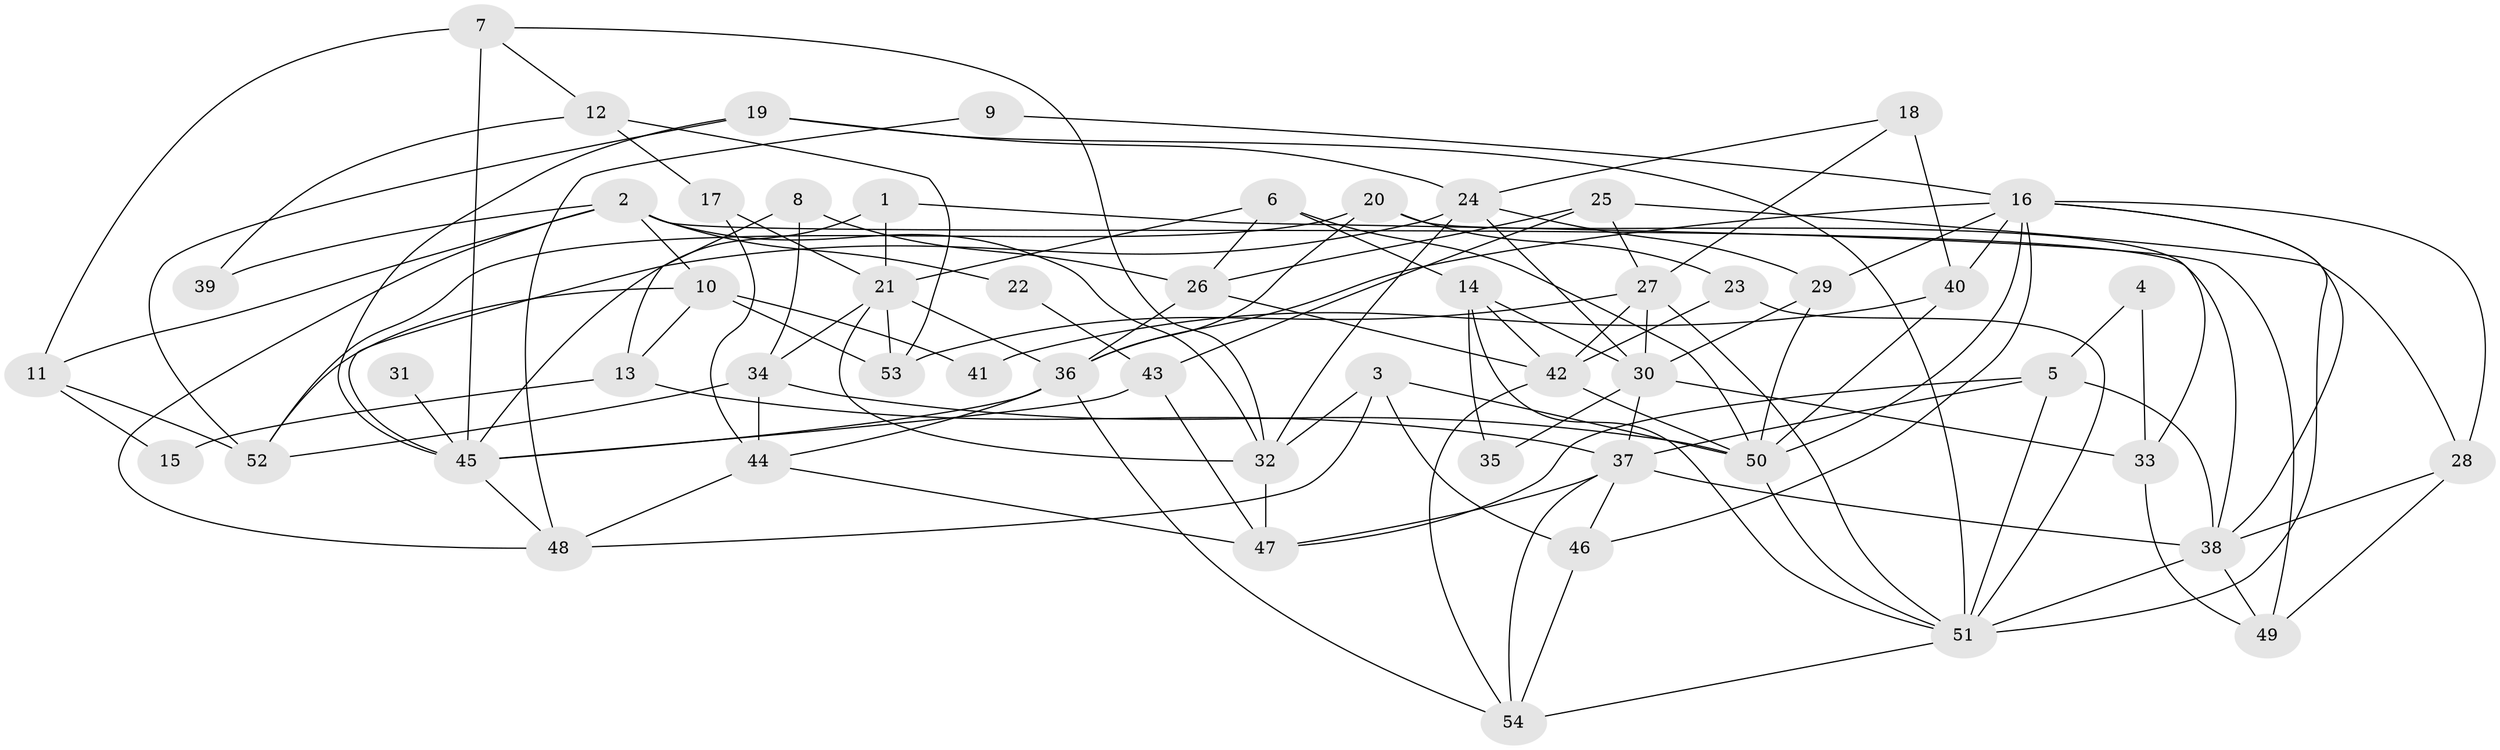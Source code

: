 // original degree distribution, {3: 0.2631578947368421, 5: 0.19736842105263158, 4: 0.2894736842105263, 6: 0.09210526315789473, 2: 0.11842105263157894, 7: 0.039473684210526314}
// Generated by graph-tools (version 1.1) at 2025/37/03/04/25 23:37:11]
// undirected, 54 vertices, 124 edges
graph export_dot {
  node [color=gray90,style=filled];
  1;
  2;
  3;
  4;
  5;
  6;
  7;
  8;
  9;
  10;
  11;
  12;
  13;
  14;
  15;
  16;
  17;
  18;
  19;
  20;
  21;
  22;
  23;
  24;
  25;
  26;
  27;
  28;
  29;
  30;
  31;
  32;
  33;
  34;
  35;
  36;
  37;
  38;
  39;
  40;
  41;
  42;
  43;
  44;
  45;
  46;
  47;
  48;
  49;
  50;
  51;
  52;
  53;
  54;
  1 -- 21 [weight=1.0];
  1 -- 45 [weight=1.0];
  1 -- 49 [weight=1.0];
  2 -- 10 [weight=1.0];
  2 -- 11 [weight=1.0];
  2 -- 22 [weight=1.0];
  2 -- 32 [weight=1.0];
  2 -- 38 [weight=1.0];
  2 -- 39 [weight=1.0];
  2 -- 48 [weight=1.0];
  3 -- 32 [weight=1.0];
  3 -- 46 [weight=2.0];
  3 -- 48 [weight=1.0];
  3 -- 50 [weight=1.0];
  4 -- 5 [weight=1.0];
  4 -- 33 [weight=1.0];
  5 -- 37 [weight=1.0];
  5 -- 38 [weight=1.0];
  5 -- 47 [weight=1.0];
  5 -- 51 [weight=1.0];
  6 -- 14 [weight=1.0];
  6 -- 21 [weight=1.0];
  6 -- 26 [weight=1.0];
  6 -- 50 [weight=1.0];
  7 -- 11 [weight=1.0];
  7 -- 12 [weight=1.0];
  7 -- 32 [weight=1.0];
  7 -- 45 [weight=1.0];
  8 -- 13 [weight=1.0];
  8 -- 26 [weight=1.0];
  8 -- 34 [weight=1.0];
  9 -- 16 [weight=1.0];
  9 -- 48 [weight=1.0];
  10 -- 13 [weight=1.0];
  10 -- 41 [weight=1.0];
  10 -- 52 [weight=1.0];
  10 -- 53 [weight=1.0];
  11 -- 15 [weight=1.0];
  11 -- 52 [weight=1.0];
  12 -- 17 [weight=1.0];
  12 -- 39 [weight=1.0];
  12 -- 53 [weight=1.0];
  13 -- 15 [weight=1.0];
  13 -- 37 [weight=1.0];
  14 -- 30 [weight=1.0];
  14 -- 35 [weight=1.0];
  14 -- 42 [weight=1.0];
  14 -- 51 [weight=1.0];
  16 -- 28 [weight=1.0];
  16 -- 29 [weight=2.0];
  16 -- 36 [weight=1.0];
  16 -- 38 [weight=1.0];
  16 -- 40 [weight=2.0];
  16 -- 46 [weight=1.0];
  16 -- 50 [weight=1.0];
  16 -- 51 [weight=1.0];
  17 -- 21 [weight=1.0];
  17 -- 44 [weight=1.0];
  18 -- 24 [weight=1.0];
  18 -- 27 [weight=1.0];
  18 -- 40 [weight=1.0];
  19 -- 24 [weight=1.0];
  19 -- 45 [weight=1.0];
  19 -- 51 [weight=1.0];
  19 -- 52 [weight=1.0];
  20 -- 23 [weight=1.0];
  20 -- 33 [weight=1.0];
  20 -- 36 [weight=1.0];
  20 -- 52 [weight=1.0];
  21 -- 32 [weight=1.0];
  21 -- 34 [weight=1.0];
  21 -- 36 [weight=1.0];
  21 -- 53 [weight=1.0];
  22 -- 43 [weight=1.0];
  23 -- 42 [weight=1.0];
  23 -- 51 [weight=2.0];
  24 -- 29 [weight=1.0];
  24 -- 30 [weight=1.0];
  24 -- 32 [weight=1.0];
  24 -- 45 [weight=1.0];
  25 -- 26 [weight=1.0];
  25 -- 27 [weight=1.0];
  25 -- 28 [weight=1.0];
  25 -- 43 [weight=1.0];
  26 -- 36 [weight=1.0];
  26 -- 42 [weight=1.0];
  27 -- 30 [weight=1.0];
  27 -- 42 [weight=1.0];
  27 -- 51 [weight=1.0];
  27 -- 53 [weight=1.0];
  28 -- 38 [weight=1.0];
  28 -- 49 [weight=1.0];
  29 -- 30 [weight=1.0];
  29 -- 50 [weight=1.0];
  30 -- 33 [weight=1.0];
  30 -- 35 [weight=1.0];
  30 -- 37 [weight=1.0];
  31 -- 45 [weight=2.0];
  32 -- 47 [weight=1.0];
  33 -- 49 [weight=1.0];
  34 -- 44 [weight=1.0];
  34 -- 50 [weight=1.0];
  34 -- 52 [weight=1.0];
  36 -- 44 [weight=1.0];
  36 -- 45 [weight=1.0];
  36 -- 54 [weight=1.0];
  37 -- 38 [weight=1.0];
  37 -- 46 [weight=1.0];
  37 -- 47 [weight=1.0];
  37 -- 54 [weight=1.0];
  38 -- 49 [weight=1.0];
  38 -- 51 [weight=1.0];
  40 -- 41 [weight=1.0];
  40 -- 50 [weight=1.0];
  42 -- 50 [weight=1.0];
  42 -- 54 [weight=1.0];
  43 -- 45 [weight=1.0];
  43 -- 47 [weight=1.0];
  44 -- 47 [weight=1.0];
  44 -- 48 [weight=1.0];
  45 -- 48 [weight=1.0];
  46 -- 54 [weight=1.0];
  50 -- 51 [weight=1.0];
  51 -- 54 [weight=1.0];
}
